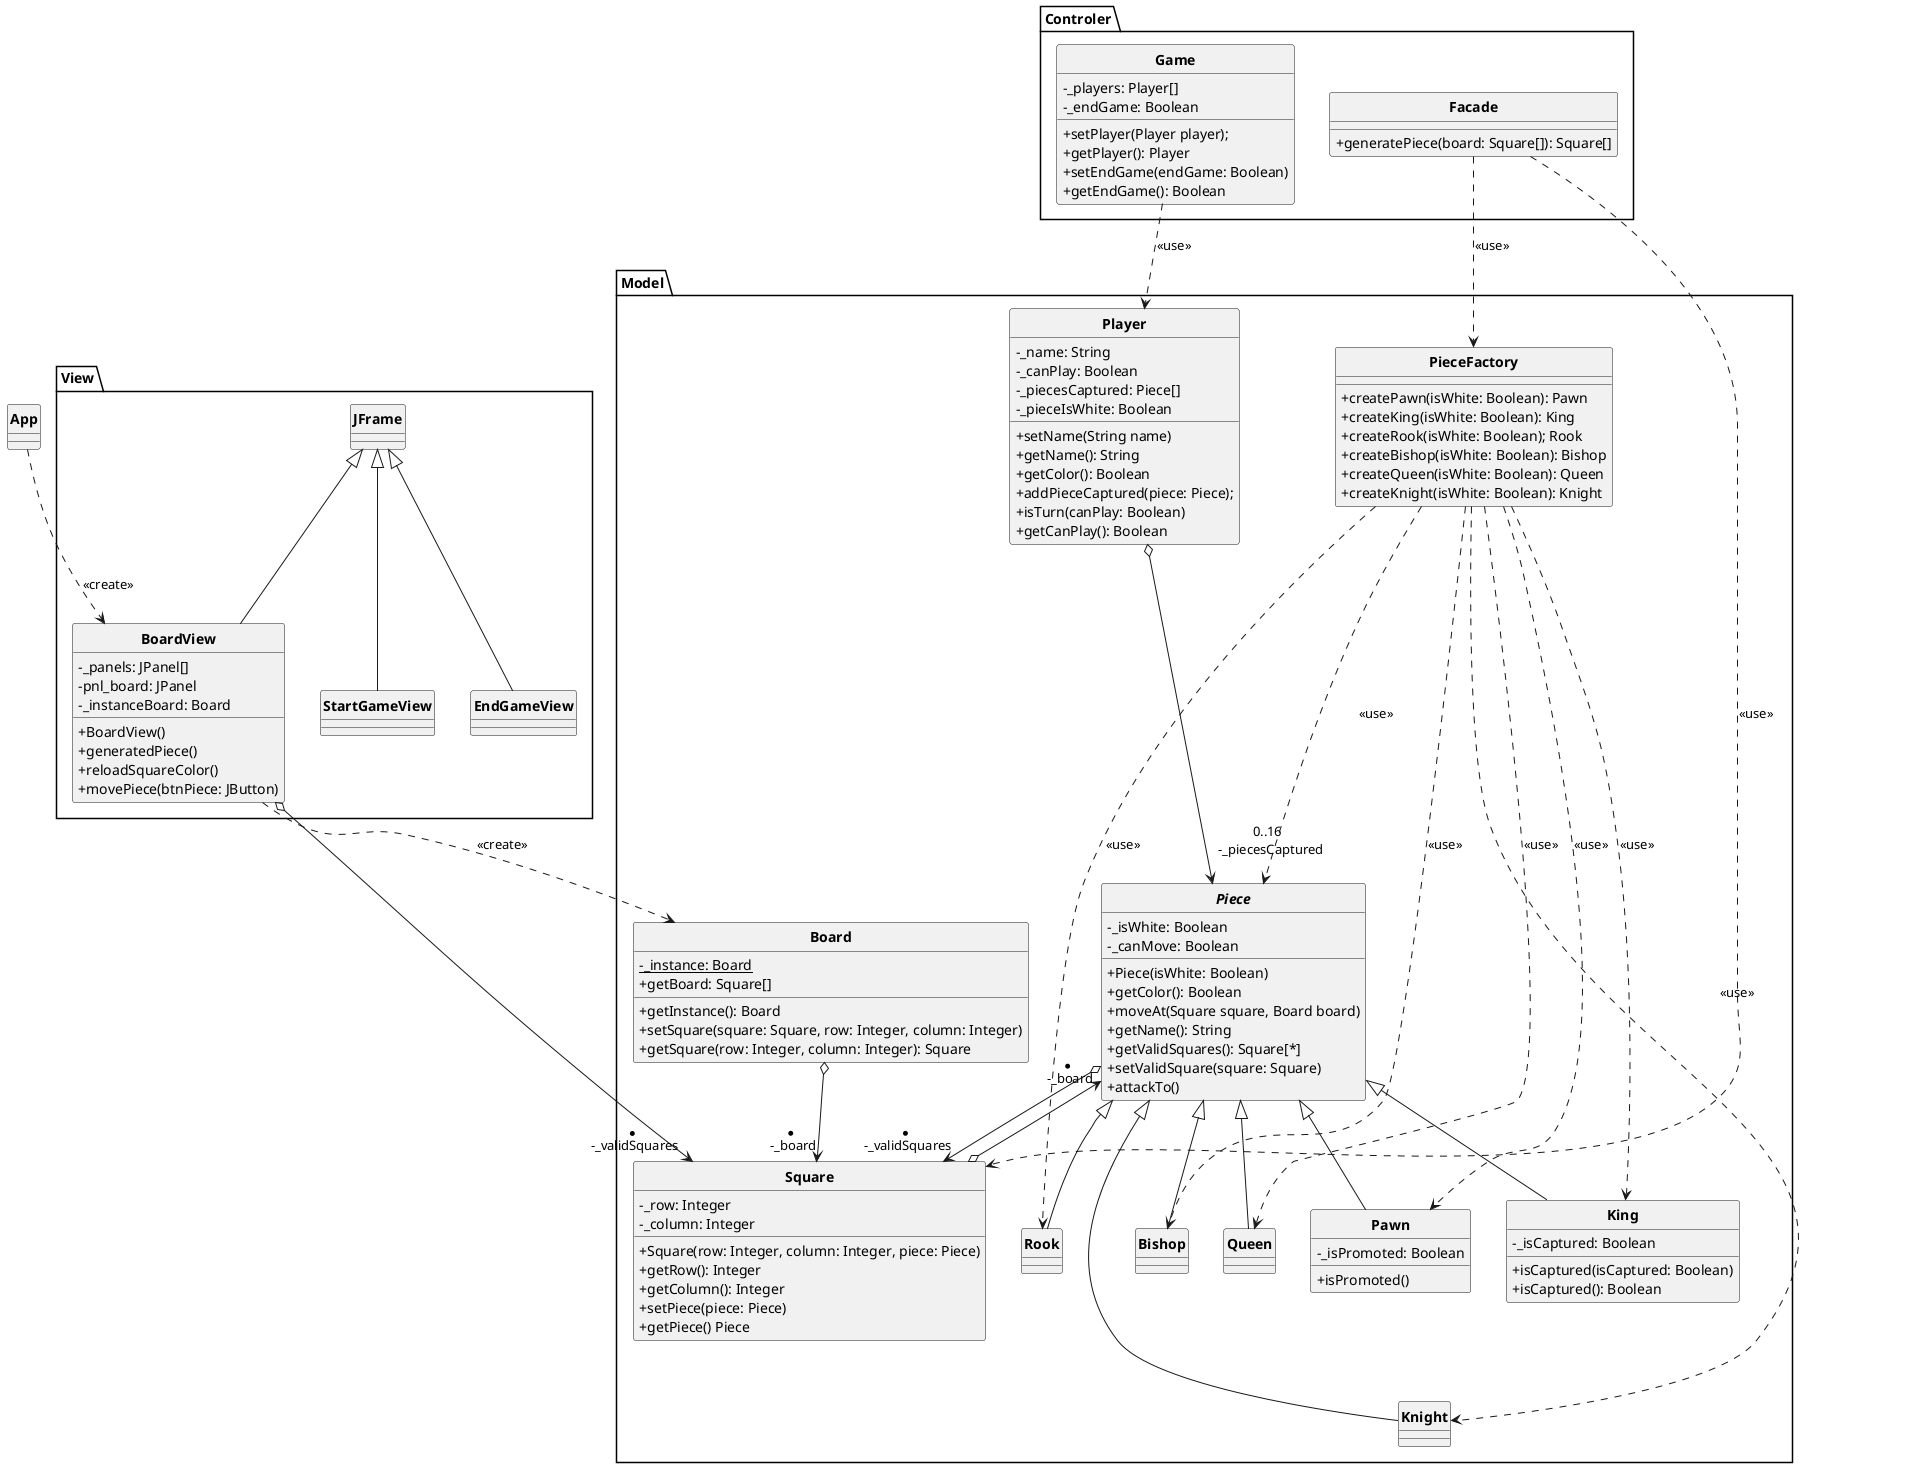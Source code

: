 @startuml

skinparam style strictuml
skinparam classAttributeIconSize 0
skinparam classFontStyle Bold
hide enum methods


class App{

}

package Model{
    class Player{
    - _name: String
    - _canPlay: Boolean
    - _piecesCaptured: Piece[]
    - _pieceIsWhite: Boolean
    + setName(String name)
    + getName(): String
    + getColor(): Boolean
    + addPieceCaptured(piece: Piece);
    + isTurn(canPlay: Boolean)
    + getCanPlay(): Boolean
    }

    class Board{
    - _instance: Board {static}
    + getInstance(): Board
    + setSquare(square: Square, row: Integer, column: Integer)
    + getSquare(row: Integer, column: Integer): Square
    + getBoard: Square[]
    }

    class Square{
    - _row: Integer
    - _column: Integer
    + Square(row: Integer, column: Integer, piece: Piece)
    + getRow(): Integer
    + getColumn(): Integer
    + setPiece(piece: Piece)
    + getPiece() Piece
    }

    class PieceFactory{
    + createPawn(isWhite: Boolean): Pawn
    + createKing(isWhite: Boolean): King
    + createRook(isWhite: Boolean); Rook
    + createBishop(isWhite: Boolean): Bishop
    + createQueen(isWhite: Boolean): Queen
    + createKnight(isWhite: Boolean): Knight
    }

    abstract Piece{
    - _isWhite: Boolean
    - _canMove: Boolean
    + Piece(isWhite: Boolean)
    + getColor(): Boolean
    + moveAt(Square square, Board board)
    + getName(): String
    + getValidSquares(): Square[*]
    + setValidSquare(square: Square)
    + attackTo()
    }

    class Pawn{
    - _isPromoted: Boolean
    + isPromoted()
    }

    class King{
    - _isCaptured: Boolean
    + isCaptured(isCaptured: Boolean)
    + isCaptured(): Boolean
    }

    class Rook{
    }

    class Bishop{
    }

    class Queen{
    }

    class Knight{
    }

}

package View{
class StartGameView extends JFrame{

}
class  BoardView extends JFrame{
    - _panels: JPanel[]
    - pnl_board: JPanel
    - _instanceBoard: Board
    + BoardView()
    + generatedPiece()
    + reloadSquareColor()
    + movePiece(btnPiece: JButton)
}
class EndGameView extends JFrame{

}
}

package Controler{
    class Facade{
    + generatePiece(board: Square[]): Square[]
    }

    class Game{
    - _players: Player[]
    - _endGame: Boolean

    + setPlayer(Player player);
    + getPlayer(): Player
    + setEndGame(endGame: Boolean)
    + getEndGame(): Boolean
    }

}
App ..> BoardView : <<create>>
BoardView o--> "* \n -_validSquares" Square
Facade ..> PieceFactory : <<use>>
Facade ..> Square : <<use>>
Square o--> "* \n -_board" Piece
Board o--> "* \n -_board" Square
Piece o--> "* \n -_validSquares" Square
BoardView ..> Board : <<create>>
PieceFactory ...> Piece : <<use>>
Pawn -u-|> Piece
King -u-|> Piece
Rook -u-|> Piece
Bishop -u-|> Piece
Queen -u-|> Piece
Knight -u--|> Piece
PieceFactory ..> Pawn : <<use>>
PieceFactory ..> King : <<use>>
PieceFactory ..> Rook : <<use>>
PieceFactory ..> Bishop : <<use>>
PieceFactory ..> Queen : <<use>>
PieceFactory ..> Knight : <<use>>
Game ..> Player : <<use>>
Player o---> "0..16 \n -_piecesCaptured\n" Piece

@enduml